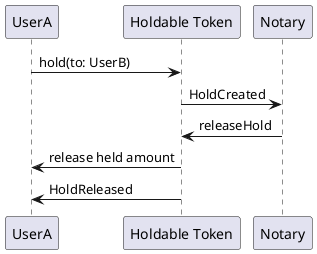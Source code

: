 @startuml
UserA -> "Holdable Token": hold(to: UserB)
"Holdable Token" -> Notary: HoldCreated
Notary-> "Holdable Token" : releaseHold
"Holdable Token" -> UserA: release held amount
"Holdable Token" -> UserA: HoldReleased
@enduml
